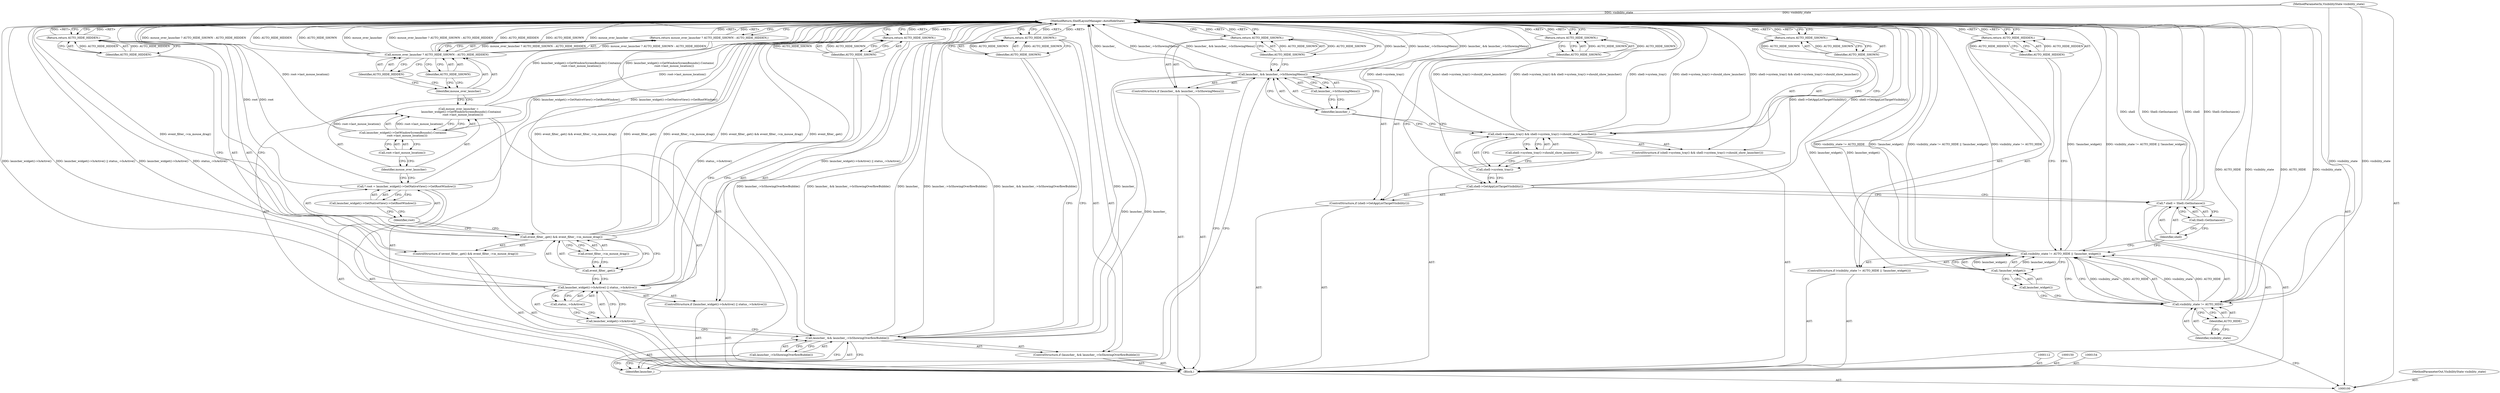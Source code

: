 digraph "0_Chrome_3475f5e448ddf5e48888f3d0563245cc46e3c98b_10" {
"1000164" [label="(MethodReturn,ShelfLayoutManager::AutoHideState)"];
"1000120" [label="(ControlStructure,if (shell->system_tray() && shell->system_tray()->should_show_launcher()))"];
"1000123" [label="(Call,shell->system_tray()->should_show_launcher())"];
"1000121" [label="(Call,shell->system_tray() && shell->system_tray()->should_show_launcher())"];
"1000122" [label="(Call,shell->system_tray())"];
"1000125" [label="(Identifier,AUTO_HIDE_SHOWN)"];
"1000124" [label="(Return,return AUTO_HIDE_SHOWN;)"];
"1000129" [label="(Call,launcher_->IsShowingMenu())"];
"1000126" [label="(ControlStructure,if (launcher_ && launcher_->IsShowingMenu()))"];
"1000127" [label="(Call,launcher_ && launcher_->IsShowingMenu())"];
"1000128" [label="(Identifier,launcher_)"];
"1000131" [label="(Identifier,AUTO_HIDE_SHOWN)"];
"1000130" [label="(Return,return AUTO_HIDE_SHOWN;)"];
"1000135" [label="(Call,launcher_->IsShowingOverflowBubble())"];
"1000132" [label="(ControlStructure,if (launcher_ && launcher_->IsShowingOverflowBubble()))"];
"1000133" [label="(Call,launcher_ && launcher_->IsShowingOverflowBubble())"];
"1000134" [label="(Identifier,launcher_)"];
"1000137" [label="(Identifier,AUTO_HIDE_SHOWN)"];
"1000136" [label="(Return,return AUTO_HIDE_SHOWN;)"];
"1000138" [label="(ControlStructure,if (launcher_widget()->IsActive() || status_->IsActive()))"];
"1000141" [label="(Call,status_->IsActive())"];
"1000139" [label="(Call,launcher_widget()->IsActive() || status_->IsActive())"];
"1000140" [label="(Call,launcher_widget()->IsActive())"];
"1000101" [label="(MethodParameterIn,VisibilityState visibility_state)"];
"1000246" [label="(MethodParameterOut,VisibilityState visibility_state)"];
"1000102" [label="(Block,)"];
"1000143" [label="(Identifier,AUTO_HIDE_SHOWN)"];
"1000142" [label="(Return,return AUTO_HIDE_SHOWN;)"];
"1000144" [label="(ControlStructure,if (event_filter_.get() && event_filter_->in_mouse_drag()))"];
"1000147" [label="(Call,event_filter_->in_mouse_drag())"];
"1000145" [label="(Call,event_filter_.get() && event_filter_->in_mouse_drag())"];
"1000146" [label="(Call,event_filter_.get())"];
"1000149" [label="(Identifier,AUTO_HIDE_HIDDEN)"];
"1000148" [label="(Return,return AUTO_HIDE_HIDDEN;)"];
"1000151" [label="(Call,* root = launcher_widget()->GetNativeView()->GetRootWindow())"];
"1000152" [label="(Identifier,root)"];
"1000153" [label="(Call,launcher_widget()->GetNativeView()->GetRootWindow())"];
"1000155" [label="(Call,mouse_over_launcher =\n      launcher_widget()->GetWindowScreenBounds().Contains(\n          root->last_mouse_location()))"];
"1000156" [label="(Identifier,mouse_over_launcher)"];
"1000157" [label="(Call,launcher_widget()->GetWindowScreenBounds().Contains(\n          root->last_mouse_location()))"];
"1000158" [label="(Call,root->last_mouse_location())"];
"1000159" [label="(Return,return mouse_over_launcher ? AUTO_HIDE_SHOWN : AUTO_HIDE_HIDDEN;)"];
"1000162" [label="(Identifier,AUTO_HIDE_SHOWN)"];
"1000163" [label="(Identifier,AUTO_HIDE_HIDDEN)"];
"1000160" [label="(Call,mouse_over_launcher ? AUTO_HIDE_SHOWN : AUTO_HIDE_HIDDEN)"];
"1000161" [label="(Identifier,mouse_over_launcher)"];
"1000103" [label="(ControlStructure,if (visibility_state != AUTO_HIDE || !launcher_widget()))"];
"1000107" [label="(Identifier,AUTO_HIDE)"];
"1000108" [label="(Call,!launcher_widget())"];
"1000109" [label="(Call,launcher_widget())"];
"1000104" [label="(Call,visibility_state != AUTO_HIDE || !launcher_widget())"];
"1000105" [label="(Call,visibility_state != AUTO_HIDE)"];
"1000106" [label="(Identifier,visibility_state)"];
"1000111" [label="(Identifier,AUTO_HIDE_HIDDEN)"];
"1000110" [label="(Return,return AUTO_HIDE_HIDDEN;)"];
"1000115" [label="(Call,Shell::GetInstance())"];
"1000113" [label="(Call,* shell = Shell::GetInstance())"];
"1000114" [label="(Identifier,shell)"];
"1000116" [label="(ControlStructure,if (shell->GetAppListTargetVisibility()))"];
"1000117" [label="(Call,shell->GetAppListTargetVisibility())"];
"1000119" [label="(Identifier,AUTO_HIDE_SHOWN)"];
"1000118" [label="(Return,return AUTO_HIDE_SHOWN;)"];
"1000164" -> "1000100"  [label="AST: "];
"1000164" -> "1000110"  [label="CFG: "];
"1000164" -> "1000118"  [label="CFG: "];
"1000164" -> "1000124"  [label="CFG: "];
"1000164" -> "1000130"  [label="CFG: "];
"1000164" -> "1000136"  [label="CFG: "];
"1000164" -> "1000142"  [label="CFG: "];
"1000164" -> "1000148"  [label="CFG: "];
"1000164" -> "1000159"  [label="CFG: "];
"1000136" -> "1000164"  [label="DDG: <RET>"];
"1000142" -> "1000164"  [label="DDG: <RET>"];
"1000124" -> "1000164"  [label="DDG: <RET>"];
"1000148" -> "1000164"  [label="DDG: <RET>"];
"1000118" -> "1000164"  [label="DDG: <RET>"];
"1000130" -> "1000164"  [label="DDG: <RET>"];
"1000110" -> "1000164"  [label="DDG: <RET>"];
"1000159" -> "1000164"  [label="DDG: <RET>"];
"1000117" -> "1000164"  [label="DDG: shell->GetAppListTargetVisibility()"];
"1000104" -> "1000164"  [label="DDG: !launcher_widget()"];
"1000104" -> "1000164"  [label="DDG: visibility_state != AUTO_HIDE || !launcher_widget()"];
"1000104" -> "1000164"  [label="DDG: visibility_state != AUTO_HIDE"];
"1000155" -> "1000164"  [label="DDG: launcher_widget()->GetWindowScreenBounds().Contains(\n          root->last_mouse_location())"];
"1000133" -> "1000164"  [label="DDG: launcher_ && launcher_->IsShowingOverflowBubble()"];
"1000133" -> "1000164"  [label="DDG: launcher_"];
"1000133" -> "1000164"  [label="DDG: launcher_->IsShowingOverflowBubble()"];
"1000127" -> "1000164"  [label="DDG: launcher_"];
"1000127" -> "1000164"  [label="DDG: launcher_->IsShowingMenu()"];
"1000127" -> "1000164"  [label="DDG: launcher_ && launcher_->IsShowingMenu()"];
"1000105" -> "1000164"  [label="DDG: AUTO_HIDE"];
"1000105" -> "1000164"  [label="DDG: visibility_state"];
"1000113" -> "1000164"  [label="DDG: shell"];
"1000113" -> "1000164"  [label="DDG: Shell::GetInstance()"];
"1000160" -> "1000164"  [label="DDG: mouse_over_launcher ? AUTO_HIDE_SHOWN : AUTO_HIDE_HIDDEN"];
"1000160" -> "1000164"  [label="DDG: AUTO_HIDE_HIDDEN"];
"1000160" -> "1000164"  [label="DDG: AUTO_HIDE_SHOWN"];
"1000160" -> "1000164"  [label="DDG: mouse_over_launcher"];
"1000121" -> "1000164"  [label="DDG: shell->system_tray()->should_show_launcher()"];
"1000121" -> "1000164"  [label="DDG: shell->system_tray() && shell->system_tray()->should_show_launcher()"];
"1000121" -> "1000164"  [label="DDG: shell->system_tray()"];
"1000139" -> "1000164"  [label="DDG: status_->IsActive()"];
"1000139" -> "1000164"  [label="DDG: launcher_widget()->IsActive() || status_->IsActive()"];
"1000139" -> "1000164"  [label="DDG: launcher_widget()->IsActive()"];
"1000151" -> "1000164"  [label="DDG: root"];
"1000151" -> "1000164"  [label="DDG: launcher_widget()->GetNativeView()->GetRootWindow()"];
"1000157" -> "1000164"  [label="DDG: root->last_mouse_location()"];
"1000101" -> "1000164"  [label="DDG: visibility_state"];
"1000145" -> "1000164"  [label="DDG: event_filter_.get() && event_filter_->in_mouse_drag()"];
"1000145" -> "1000164"  [label="DDG: event_filter_.get()"];
"1000145" -> "1000164"  [label="DDG: event_filter_->in_mouse_drag()"];
"1000108" -> "1000164"  [label="DDG: launcher_widget()"];
"1000120" -> "1000102"  [label="AST: "];
"1000121" -> "1000120"  [label="AST: "];
"1000124" -> "1000120"  [label="AST: "];
"1000123" -> "1000121"  [label="AST: "];
"1000123" -> "1000122"  [label="CFG: "];
"1000121" -> "1000123"  [label="CFG: "];
"1000121" -> "1000120"  [label="AST: "];
"1000121" -> "1000122"  [label="CFG: "];
"1000121" -> "1000123"  [label="CFG: "];
"1000122" -> "1000121"  [label="AST: "];
"1000123" -> "1000121"  [label="AST: "];
"1000125" -> "1000121"  [label="CFG: "];
"1000128" -> "1000121"  [label="CFG: "];
"1000121" -> "1000164"  [label="DDG: shell->system_tray()->should_show_launcher()"];
"1000121" -> "1000164"  [label="DDG: shell->system_tray() && shell->system_tray()->should_show_launcher()"];
"1000121" -> "1000164"  [label="DDG: shell->system_tray()"];
"1000122" -> "1000121"  [label="AST: "];
"1000122" -> "1000117"  [label="CFG: "];
"1000123" -> "1000122"  [label="CFG: "];
"1000121" -> "1000122"  [label="CFG: "];
"1000125" -> "1000124"  [label="AST: "];
"1000125" -> "1000121"  [label="CFG: "];
"1000124" -> "1000125"  [label="CFG: "];
"1000125" -> "1000124"  [label="DDG: AUTO_HIDE_SHOWN"];
"1000124" -> "1000120"  [label="AST: "];
"1000124" -> "1000125"  [label="CFG: "];
"1000125" -> "1000124"  [label="AST: "];
"1000164" -> "1000124"  [label="CFG: "];
"1000124" -> "1000164"  [label="DDG: <RET>"];
"1000125" -> "1000124"  [label="DDG: AUTO_HIDE_SHOWN"];
"1000129" -> "1000127"  [label="AST: "];
"1000129" -> "1000128"  [label="CFG: "];
"1000127" -> "1000129"  [label="CFG: "];
"1000126" -> "1000102"  [label="AST: "];
"1000127" -> "1000126"  [label="AST: "];
"1000130" -> "1000126"  [label="AST: "];
"1000127" -> "1000126"  [label="AST: "];
"1000127" -> "1000128"  [label="CFG: "];
"1000127" -> "1000129"  [label="CFG: "];
"1000128" -> "1000127"  [label="AST: "];
"1000129" -> "1000127"  [label="AST: "];
"1000131" -> "1000127"  [label="CFG: "];
"1000134" -> "1000127"  [label="CFG: "];
"1000127" -> "1000164"  [label="DDG: launcher_"];
"1000127" -> "1000164"  [label="DDG: launcher_->IsShowingMenu()"];
"1000127" -> "1000164"  [label="DDG: launcher_ && launcher_->IsShowingMenu()"];
"1000127" -> "1000133"  [label="DDG: launcher_"];
"1000128" -> "1000127"  [label="AST: "];
"1000128" -> "1000121"  [label="CFG: "];
"1000129" -> "1000128"  [label="CFG: "];
"1000127" -> "1000128"  [label="CFG: "];
"1000131" -> "1000130"  [label="AST: "];
"1000131" -> "1000127"  [label="CFG: "];
"1000130" -> "1000131"  [label="CFG: "];
"1000131" -> "1000130"  [label="DDG: AUTO_HIDE_SHOWN"];
"1000130" -> "1000126"  [label="AST: "];
"1000130" -> "1000131"  [label="CFG: "];
"1000131" -> "1000130"  [label="AST: "];
"1000164" -> "1000130"  [label="CFG: "];
"1000130" -> "1000164"  [label="DDG: <RET>"];
"1000131" -> "1000130"  [label="DDG: AUTO_HIDE_SHOWN"];
"1000135" -> "1000133"  [label="AST: "];
"1000135" -> "1000134"  [label="CFG: "];
"1000133" -> "1000135"  [label="CFG: "];
"1000132" -> "1000102"  [label="AST: "];
"1000133" -> "1000132"  [label="AST: "];
"1000136" -> "1000132"  [label="AST: "];
"1000133" -> "1000132"  [label="AST: "];
"1000133" -> "1000134"  [label="CFG: "];
"1000133" -> "1000135"  [label="CFG: "];
"1000134" -> "1000133"  [label="AST: "];
"1000135" -> "1000133"  [label="AST: "];
"1000137" -> "1000133"  [label="CFG: "];
"1000140" -> "1000133"  [label="CFG: "];
"1000133" -> "1000164"  [label="DDG: launcher_ && launcher_->IsShowingOverflowBubble()"];
"1000133" -> "1000164"  [label="DDG: launcher_"];
"1000133" -> "1000164"  [label="DDG: launcher_->IsShowingOverflowBubble()"];
"1000127" -> "1000133"  [label="DDG: launcher_"];
"1000134" -> "1000133"  [label="AST: "];
"1000134" -> "1000127"  [label="CFG: "];
"1000135" -> "1000134"  [label="CFG: "];
"1000133" -> "1000134"  [label="CFG: "];
"1000137" -> "1000136"  [label="AST: "];
"1000137" -> "1000133"  [label="CFG: "];
"1000136" -> "1000137"  [label="CFG: "];
"1000137" -> "1000136"  [label="DDG: AUTO_HIDE_SHOWN"];
"1000136" -> "1000132"  [label="AST: "];
"1000136" -> "1000137"  [label="CFG: "];
"1000137" -> "1000136"  [label="AST: "];
"1000164" -> "1000136"  [label="CFG: "];
"1000136" -> "1000164"  [label="DDG: <RET>"];
"1000137" -> "1000136"  [label="DDG: AUTO_HIDE_SHOWN"];
"1000138" -> "1000102"  [label="AST: "];
"1000139" -> "1000138"  [label="AST: "];
"1000142" -> "1000138"  [label="AST: "];
"1000141" -> "1000139"  [label="AST: "];
"1000141" -> "1000140"  [label="CFG: "];
"1000139" -> "1000141"  [label="CFG: "];
"1000139" -> "1000138"  [label="AST: "];
"1000139" -> "1000140"  [label="CFG: "];
"1000139" -> "1000141"  [label="CFG: "];
"1000140" -> "1000139"  [label="AST: "];
"1000141" -> "1000139"  [label="AST: "];
"1000143" -> "1000139"  [label="CFG: "];
"1000146" -> "1000139"  [label="CFG: "];
"1000139" -> "1000164"  [label="DDG: status_->IsActive()"];
"1000139" -> "1000164"  [label="DDG: launcher_widget()->IsActive() || status_->IsActive()"];
"1000139" -> "1000164"  [label="DDG: launcher_widget()->IsActive()"];
"1000140" -> "1000139"  [label="AST: "];
"1000140" -> "1000133"  [label="CFG: "];
"1000141" -> "1000140"  [label="CFG: "];
"1000139" -> "1000140"  [label="CFG: "];
"1000101" -> "1000100"  [label="AST: "];
"1000101" -> "1000164"  [label="DDG: visibility_state"];
"1000101" -> "1000105"  [label="DDG: visibility_state"];
"1000246" -> "1000100"  [label="AST: "];
"1000102" -> "1000100"  [label="AST: "];
"1000103" -> "1000102"  [label="AST: "];
"1000112" -> "1000102"  [label="AST: "];
"1000113" -> "1000102"  [label="AST: "];
"1000116" -> "1000102"  [label="AST: "];
"1000120" -> "1000102"  [label="AST: "];
"1000126" -> "1000102"  [label="AST: "];
"1000132" -> "1000102"  [label="AST: "];
"1000138" -> "1000102"  [label="AST: "];
"1000144" -> "1000102"  [label="AST: "];
"1000150" -> "1000102"  [label="AST: "];
"1000151" -> "1000102"  [label="AST: "];
"1000154" -> "1000102"  [label="AST: "];
"1000155" -> "1000102"  [label="AST: "];
"1000159" -> "1000102"  [label="AST: "];
"1000143" -> "1000142"  [label="AST: "];
"1000143" -> "1000139"  [label="CFG: "];
"1000142" -> "1000143"  [label="CFG: "];
"1000143" -> "1000142"  [label="DDG: AUTO_HIDE_SHOWN"];
"1000142" -> "1000138"  [label="AST: "];
"1000142" -> "1000143"  [label="CFG: "];
"1000143" -> "1000142"  [label="AST: "];
"1000164" -> "1000142"  [label="CFG: "];
"1000142" -> "1000164"  [label="DDG: <RET>"];
"1000143" -> "1000142"  [label="DDG: AUTO_HIDE_SHOWN"];
"1000144" -> "1000102"  [label="AST: "];
"1000145" -> "1000144"  [label="AST: "];
"1000148" -> "1000144"  [label="AST: "];
"1000147" -> "1000145"  [label="AST: "];
"1000147" -> "1000146"  [label="CFG: "];
"1000145" -> "1000147"  [label="CFG: "];
"1000145" -> "1000144"  [label="AST: "];
"1000145" -> "1000146"  [label="CFG: "];
"1000145" -> "1000147"  [label="CFG: "];
"1000146" -> "1000145"  [label="AST: "];
"1000147" -> "1000145"  [label="AST: "];
"1000149" -> "1000145"  [label="CFG: "];
"1000152" -> "1000145"  [label="CFG: "];
"1000145" -> "1000164"  [label="DDG: event_filter_.get() && event_filter_->in_mouse_drag()"];
"1000145" -> "1000164"  [label="DDG: event_filter_.get()"];
"1000145" -> "1000164"  [label="DDG: event_filter_->in_mouse_drag()"];
"1000146" -> "1000145"  [label="AST: "];
"1000146" -> "1000139"  [label="CFG: "];
"1000147" -> "1000146"  [label="CFG: "];
"1000145" -> "1000146"  [label="CFG: "];
"1000149" -> "1000148"  [label="AST: "];
"1000149" -> "1000145"  [label="CFG: "];
"1000148" -> "1000149"  [label="CFG: "];
"1000149" -> "1000148"  [label="DDG: AUTO_HIDE_HIDDEN"];
"1000148" -> "1000144"  [label="AST: "];
"1000148" -> "1000149"  [label="CFG: "];
"1000149" -> "1000148"  [label="AST: "];
"1000164" -> "1000148"  [label="CFG: "];
"1000148" -> "1000164"  [label="DDG: <RET>"];
"1000149" -> "1000148"  [label="DDG: AUTO_HIDE_HIDDEN"];
"1000151" -> "1000102"  [label="AST: "];
"1000151" -> "1000153"  [label="CFG: "];
"1000152" -> "1000151"  [label="AST: "];
"1000153" -> "1000151"  [label="AST: "];
"1000156" -> "1000151"  [label="CFG: "];
"1000151" -> "1000164"  [label="DDG: root"];
"1000151" -> "1000164"  [label="DDG: launcher_widget()->GetNativeView()->GetRootWindow()"];
"1000152" -> "1000151"  [label="AST: "];
"1000152" -> "1000145"  [label="CFG: "];
"1000153" -> "1000152"  [label="CFG: "];
"1000153" -> "1000151"  [label="AST: "];
"1000153" -> "1000152"  [label="CFG: "];
"1000151" -> "1000153"  [label="CFG: "];
"1000155" -> "1000102"  [label="AST: "];
"1000155" -> "1000157"  [label="CFG: "];
"1000156" -> "1000155"  [label="AST: "];
"1000157" -> "1000155"  [label="AST: "];
"1000161" -> "1000155"  [label="CFG: "];
"1000155" -> "1000164"  [label="DDG: launcher_widget()->GetWindowScreenBounds().Contains(\n          root->last_mouse_location())"];
"1000157" -> "1000155"  [label="DDG: root->last_mouse_location()"];
"1000156" -> "1000155"  [label="AST: "];
"1000156" -> "1000151"  [label="CFG: "];
"1000158" -> "1000156"  [label="CFG: "];
"1000157" -> "1000155"  [label="AST: "];
"1000157" -> "1000158"  [label="CFG: "];
"1000158" -> "1000157"  [label="AST: "];
"1000155" -> "1000157"  [label="CFG: "];
"1000157" -> "1000164"  [label="DDG: root->last_mouse_location()"];
"1000157" -> "1000155"  [label="DDG: root->last_mouse_location()"];
"1000158" -> "1000157"  [label="AST: "];
"1000158" -> "1000156"  [label="CFG: "];
"1000157" -> "1000158"  [label="CFG: "];
"1000159" -> "1000102"  [label="AST: "];
"1000159" -> "1000160"  [label="CFG: "];
"1000160" -> "1000159"  [label="AST: "];
"1000164" -> "1000159"  [label="CFG: "];
"1000159" -> "1000164"  [label="DDG: <RET>"];
"1000160" -> "1000159"  [label="DDG: mouse_over_launcher ? AUTO_HIDE_SHOWN : AUTO_HIDE_HIDDEN"];
"1000162" -> "1000160"  [label="AST: "];
"1000162" -> "1000161"  [label="CFG: "];
"1000160" -> "1000162"  [label="CFG: "];
"1000163" -> "1000160"  [label="AST: "];
"1000163" -> "1000161"  [label="CFG: "];
"1000160" -> "1000163"  [label="CFG: "];
"1000160" -> "1000159"  [label="AST: "];
"1000160" -> "1000162"  [label="CFG: "];
"1000160" -> "1000163"  [label="CFG: "];
"1000161" -> "1000160"  [label="AST: "];
"1000162" -> "1000160"  [label="AST: "];
"1000163" -> "1000160"  [label="AST: "];
"1000159" -> "1000160"  [label="CFG: "];
"1000160" -> "1000164"  [label="DDG: mouse_over_launcher ? AUTO_HIDE_SHOWN : AUTO_HIDE_HIDDEN"];
"1000160" -> "1000164"  [label="DDG: AUTO_HIDE_HIDDEN"];
"1000160" -> "1000164"  [label="DDG: AUTO_HIDE_SHOWN"];
"1000160" -> "1000164"  [label="DDG: mouse_over_launcher"];
"1000160" -> "1000159"  [label="DDG: mouse_over_launcher ? AUTO_HIDE_SHOWN : AUTO_HIDE_HIDDEN"];
"1000161" -> "1000160"  [label="AST: "];
"1000161" -> "1000155"  [label="CFG: "];
"1000162" -> "1000161"  [label="CFG: "];
"1000163" -> "1000161"  [label="CFG: "];
"1000103" -> "1000102"  [label="AST: "];
"1000104" -> "1000103"  [label="AST: "];
"1000110" -> "1000103"  [label="AST: "];
"1000107" -> "1000105"  [label="AST: "];
"1000107" -> "1000106"  [label="CFG: "];
"1000105" -> "1000107"  [label="CFG: "];
"1000108" -> "1000104"  [label="AST: "];
"1000108" -> "1000109"  [label="CFG: "];
"1000109" -> "1000108"  [label="AST: "];
"1000104" -> "1000108"  [label="CFG: "];
"1000108" -> "1000164"  [label="DDG: launcher_widget()"];
"1000108" -> "1000104"  [label="DDG: launcher_widget()"];
"1000109" -> "1000108"  [label="AST: "];
"1000109" -> "1000105"  [label="CFG: "];
"1000108" -> "1000109"  [label="CFG: "];
"1000104" -> "1000103"  [label="AST: "];
"1000104" -> "1000105"  [label="CFG: "];
"1000104" -> "1000108"  [label="CFG: "];
"1000105" -> "1000104"  [label="AST: "];
"1000108" -> "1000104"  [label="AST: "];
"1000111" -> "1000104"  [label="CFG: "];
"1000114" -> "1000104"  [label="CFG: "];
"1000104" -> "1000164"  [label="DDG: !launcher_widget()"];
"1000104" -> "1000164"  [label="DDG: visibility_state != AUTO_HIDE || !launcher_widget()"];
"1000104" -> "1000164"  [label="DDG: visibility_state != AUTO_HIDE"];
"1000105" -> "1000104"  [label="DDG: visibility_state"];
"1000105" -> "1000104"  [label="DDG: AUTO_HIDE"];
"1000108" -> "1000104"  [label="DDG: launcher_widget()"];
"1000105" -> "1000104"  [label="AST: "];
"1000105" -> "1000107"  [label="CFG: "];
"1000106" -> "1000105"  [label="AST: "];
"1000107" -> "1000105"  [label="AST: "];
"1000109" -> "1000105"  [label="CFG: "];
"1000104" -> "1000105"  [label="CFG: "];
"1000105" -> "1000164"  [label="DDG: AUTO_HIDE"];
"1000105" -> "1000164"  [label="DDG: visibility_state"];
"1000105" -> "1000104"  [label="DDG: visibility_state"];
"1000105" -> "1000104"  [label="DDG: AUTO_HIDE"];
"1000101" -> "1000105"  [label="DDG: visibility_state"];
"1000106" -> "1000105"  [label="AST: "];
"1000106" -> "1000100"  [label="CFG: "];
"1000107" -> "1000106"  [label="CFG: "];
"1000111" -> "1000110"  [label="AST: "];
"1000111" -> "1000104"  [label="CFG: "];
"1000110" -> "1000111"  [label="CFG: "];
"1000111" -> "1000110"  [label="DDG: AUTO_HIDE_HIDDEN"];
"1000110" -> "1000103"  [label="AST: "];
"1000110" -> "1000111"  [label="CFG: "];
"1000111" -> "1000110"  [label="AST: "];
"1000164" -> "1000110"  [label="CFG: "];
"1000110" -> "1000164"  [label="DDG: <RET>"];
"1000111" -> "1000110"  [label="DDG: AUTO_HIDE_HIDDEN"];
"1000115" -> "1000113"  [label="AST: "];
"1000115" -> "1000114"  [label="CFG: "];
"1000113" -> "1000115"  [label="CFG: "];
"1000113" -> "1000102"  [label="AST: "];
"1000113" -> "1000115"  [label="CFG: "];
"1000114" -> "1000113"  [label="AST: "];
"1000115" -> "1000113"  [label="AST: "];
"1000117" -> "1000113"  [label="CFG: "];
"1000113" -> "1000164"  [label="DDG: shell"];
"1000113" -> "1000164"  [label="DDG: Shell::GetInstance()"];
"1000114" -> "1000113"  [label="AST: "];
"1000114" -> "1000104"  [label="CFG: "];
"1000115" -> "1000114"  [label="CFG: "];
"1000116" -> "1000102"  [label="AST: "];
"1000117" -> "1000116"  [label="AST: "];
"1000118" -> "1000116"  [label="AST: "];
"1000117" -> "1000116"  [label="AST: "];
"1000117" -> "1000113"  [label="CFG: "];
"1000119" -> "1000117"  [label="CFG: "];
"1000122" -> "1000117"  [label="CFG: "];
"1000117" -> "1000164"  [label="DDG: shell->GetAppListTargetVisibility()"];
"1000119" -> "1000118"  [label="AST: "];
"1000119" -> "1000117"  [label="CFG: "];
"1000118" -> "1000119"  [label="CFG: "];
"1000119" -> "1000118"  [label="DDG: AUTO_HIDE_SHOWN"];
"1000118" -> "1000116"  [label="AST: "];
"1000118" -> "1000119"  [label="CFG: "];
"1000119" -> "1000118"  [label="AST: "];
"1000164" -> "1000118"  [label="CFG: "];
"1000118" -> "1000164"  [label="DDG: <RET>"];
"1000119" -> "1000118"  [label="DDG: AUTO_HIDE_SHOWN"];
}
